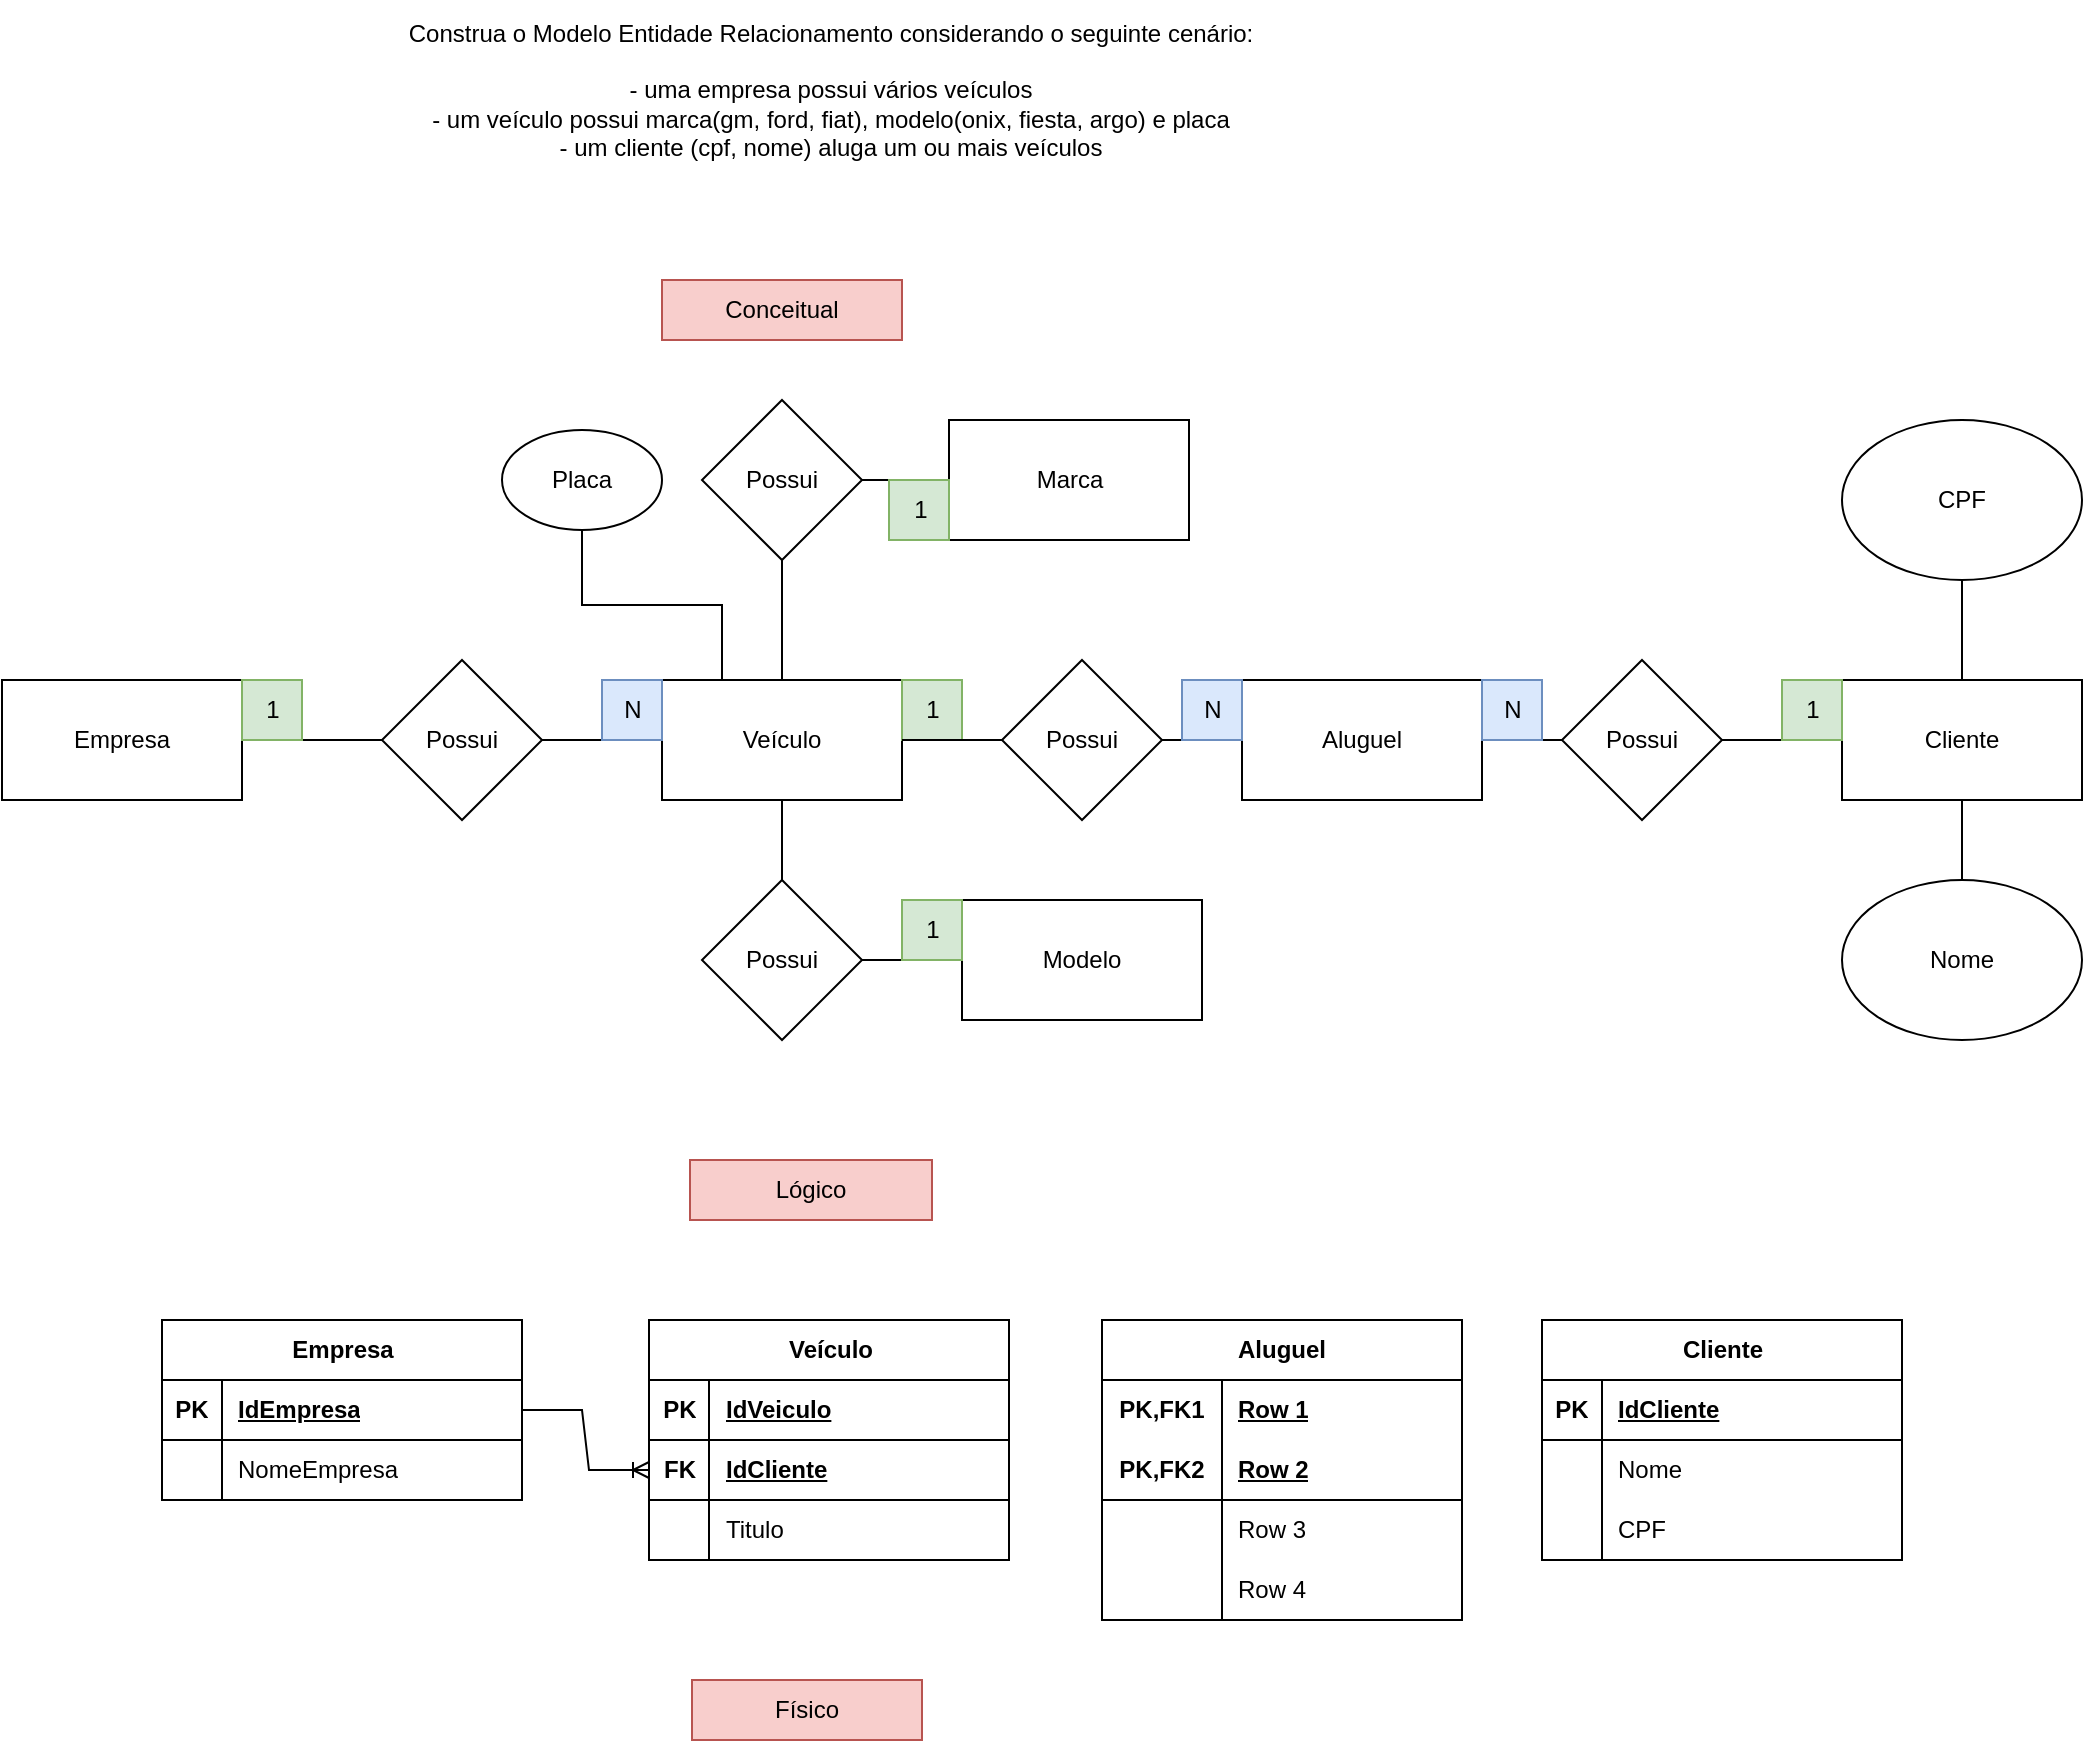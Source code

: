 <mxfile version="21.6.5" type="device">
  <diagram name="Página-1" id="tmtv-emll4KDjgKyyZMs">
    <mxGraphModel dx="874" dy="518" grid="1" gridSize="10" guides="1" tooltips="1" connect="1" arrows="1" fold="1" page="1" pageScale="1" pageWidth="827" pageHeight="1169" math="0" shadow="0">
      <root>
        <mxCell id="0" />
        <mxCell id="1" parent="0" />
        <mxCell id="xZ5MuxqQaGM0l0I-3-LA-1" value="&lt;div&gt;Construa o Modelo Entidade Relacionamento considerando o seguinte cenário:&lt;/div&gt;&lt;div&gt;&lt;br&gt;&lt;/div&gt;&lt;div&gt;- uma empresa possui vários veículos&lt;/div&gt;&lt;div&gt;- um veículo possui marca(gm, ford, fiat), modelo(onix, fiesta, argo) e placa&lt;/div&gt;&lt;div&gt;- um cliente (cpf, nome) aluga um ou mais veículos&lt;/div&gt;" style="text;html=1;align=center;verticalAlign=middle;resizable=0;points=[];autosize=1;strokeColor=none;fillColor=none;" parent="1" vertex="1">
          <mxGeometry x="189" y="40" width="450" height="90" as="geometry" />
        </mxCell>
        <mxCell id="xZ5MuxqQaGM0l0I-3-LA-8" style="edgeStyle=orthogonalEdgeStyle;rounded=0;orthogonalLoop=1;jettySize=auto;html=1;exitX=1;exitY=0.5;exitDx=0;exitDy=0;endArrow=none;endFill=0;" parent="1" source="xZ5MuxqQaGM0l0I-3-LA-2" target="xZ5MuxqQaGM0l0I-3-LA-5" edge="1">
          <mxGeometry relative="1" as="geometry" />
        </mxCell>
        <mxCell id="xZ5MuxqQaGM0l0I-3-LA-2" value="Empresa" style="rounded=0;whiteSpace=wrap;html=1;" parent="1" vertex="1">
          <mxGeometry y="380" width="120" height="60" as="geometry" />
        </mxCell>
        <mxCell id="_fEWxeq18OzBBEJ_oIop-7" style="edgeStyle=orthogonalEdgeStyle;rounded=0;orthogonalLoop=1;jettySize=auto;html=1;exitX=0.5;exitY=0;exitDx=0;exitDy=0;entryX=0.5;entryY=1;entryDx=0;entryDy=0;endArrow=none;endFill=0;" edge="1" parent="1" source="xZ5MuxqQaGM0l0I-3-LA-3" target="_fEWxeq18OzBBEJ_oIop-1">
          <mxGeometry relative="1" as="geometry" />
        </mxCell>
        <mxCell id="_fEWxeq18OzBBEJ_oIop-11" style="edgeStyle=orthogonalEdgeStyle;rounded=0;orthogonalLoop=1;jettySize=auto;html=1;exitX=0.25;exitY=0;exitDx=0;exitDy=0;entryX=0.5;entryY=1;entryDx=0;entryDy=0;endArrow=none;endFill=0;" edge="1" parent="1" source="xZ5MuxqQaGM0l0I-3-LA-3" target="_fEWxeq18OzBBEJ_oIop-9">
          <mxGeometry relative="1" as="geometry" />
        </mxCell>
        <mxCell id="xZ5MuxqQaGM0l0I-3-LA-3" value="Veículo" style="rounded=0;whiteSpace=wrap;html=1;" parent="1" vertex="1">
          <mxGeometry x="330" y="380" width="120" height="60" as="geometry" />
        </mxCell>
        <mxCell id="xZ5MuxqQaGM0l0I-3-LA-24" style="edgeStyle=orthogonalEdgeStyle;rounded=0;orthogonalLoop=1;jettySize=auto;html=1;exitX=0.5;exitY=0;exitDx=0;exitDy=0;entryX=0.5;entryY=1;entryDx=0;entryDy=0;endArrow=none;endFill=0;" parent="1" source="xZ5MuxqQaGM0l0I-3-LA-4" target="xZ5MuxqQaGM0l0I-3-LA-13" edge="1">
          <mxGeometry relative="1" as="geometry" />
        </mxCell>
        <mxCell id="xZ5MuxqQaGM0l0I-3-LA-4" value="Cliente" style="rounded=0;whiteSpace=wrap;html=1;" parent="1" vertex="1">
          <mxGeometry x="920" y="380" width="120" height="60" as="geometry" />
        </mxCell>
        <mxCell id="xZ5MuxqQaGM0l0I-3-LA-9" style="edgeStyle=orthogonalEdgeStyle;rounded=0;orthogonalLoop=1;jettySize=auto;html=1;exitX=1;exitY=0.5;exitDx=0;exitDy=0;endArrow=none;endFill=0;" parent="1" source="xZ5MuxqQaGM0l0I-3-LA-5" target="xZ5MuxqQaGM0l0I-3-LA-3" edge="1">
          <mxGeometry relative="1" as="geometry" />
        </mxCell>
        <mxCell id="xZ5MuxqQaGM0l0I-3-LA-5" value="Possui" style="rhombus;whiteSpace=wrap;html=1;" parent="1" vertex="1">
          <mxGeometry x="190" y="370" width="80" height="80" as="geometry" />
        </mxCell>
        <mxCell id="xZ5MuxqQaGM0l0I-3-LA-11" style="edgeStyle=orthogonalEdgeStyle;rounded=0;orthogonalLoop=1;jettySize=auto;html=1;exitX=1;exitY=0.5;exitDx=0;exitDy=0;entryX=0;entryY=0.5;entryDx=0;entryDy=0;endArrow=none;endFill=0;" parent="1" source="xZ5MuxqQaGM0l0I-3-LA-7" target="xZ5MuxqQaGM0l0I-3-LA-4" edge="1">
          <mxGeometry relative="1" as="geometry" />
        </mxCell>
        <mxCell id="p03s-3jpSz8-OW_C9eY4-5" style="edgeStyle=orthogonalEdgeStyle;rounded=0;orthogonalLoop=1;jettySize=auto;html=1;exitX=0;exitY=0.5;exitDx=0;exitDy=0;entryX=1;entryY=0.5;entryDx=0;entryDy=0;endArrow=none;endFill=0;" parent="1" source="xZ5MuxqQaGM0l0I-3-LA-7" target="p03s-3jpSz8-OW_C9eY4-1" edge="1">
          <mxGeometry relative="1" as="geometry" />
        </mxCell>
        <mxCell id="xZ5MuxqQaGM0l0I-3-LA-7" value="Possui" style="rhombus;whiteSpace=wrap;html=1;" parent="1" vertex="1">
          <mxGeometry x="780" y="370" width="80" height="80" as="geometry" />
        </mxCell>
        <mxCell id="xZ5MuxqQaGM0l0I-3-LA-23" style="edgeStyle=orthogonalEdgeStyle;rounded=0;orthogonalLoop=1;jettySize=auto;html=1;exitX=0.5;exitY=0;exitDx=0;exitDy=0;entryX=0.5;entryY=1;entryDx=0;entryDy=0;endArrow=none;endFill=0;" parent="1" source="xZ5MuxqQaGM0l0I-3-LA-12" target="xZ5MuxqQaGM0l0I-3-LA-4" edge="1">
          <mxGeometry relative="1" as="geometry" />
        </mxCell>
        <mxCell id="xZ5MuxqQaGM0l0I-3-LA-12" value="Nome" style="ellipse;whiteSpace=wrap;html=1;" parent="1" vertex="1">
          <mxGeometry x="920" y="480" width="120" height="80" as="geometry" />
        </mxCell>
        <mxCell id="xZ5MuxqQaGM0l0I-3-LA-13" value="CPF" style="ellipse;whiteSpace=wrap;html=1;" parent="1" vertex="1">
          <mxGeometry x="920" y="250" width="120" height="80" as="geometry" />
        </mxCell>
        <mxCell id="xZ5MuxqQaGM0l0I-3-LA-17" value="1" style="text;html=1;align=center;verticalAlign=middle;resizable=0;points=[];autosize=1;strokeColor=#82b366;fillColor=#d5e8d4;" parent="1" vertex="1">
          <mxGeometry x="120" y="380" width="30" height="30" as="geometry" />
        </mxCell>
        <mxCell id="xZ5MuxqQaGM0l0I-3-LA-18" value="N" style="text;html=1;align=center;verticalAlign=middle;resizable=0;points=[];autosize=1;strokeColor=#6c8ebf;fillColor=#dae8fc;" parent="1" vertex="1">
          <mxGeometry x="300" y="380" width="30" height="30" as="geometry" />
        </mxCell>
        <mxCell id="xZ5MuxqQaGM0l0I-3-LA-19" value="1" style="text;html=1;align=center;verticalAlign=middle;resizable=0;points=[];autosize=1;strokeColor=#82b366;fillColor=#d5e8d4;" parent="1" vertex="1">
          <mxGeometry x="450" y="380" width="30" height="30" as="geometry" />
        </mxCell>
        <mxCell id="xZ5MuxqQaGM0l0I-3-LA-20" value="1" style="text;html=1;align=center;verticalAlign=middle;resizable=0;points=[];autosize=1;strokeColor=#82b366;fillColor=#d5e8d4;" parent="1" vertex="1">
          <mxGeometry x="890" y="380" width="30" height="30" as="geometry" />
        </mxCell>
        <mxCell id="7fJF-dW_kXu9l3IEXWf1-15" value="Empresa" style="shape=table;startSize=30;container=1;collapsible=1;childLayout=tableLayout;fixedRows=1;rowLines=0;fontStyle=1;align=center;resizeLast=1;html=1;" parent="1" vertex="1">
          <mxGeometry x="80" y="700" width="180" height="90" as="geometry" />
        </mxCell>
        <mxCell id="7fJF-dW_kXu9l3IEXWf1-16" value="" style="shape=tableRow;horizontal=0;startSize=0;swimlaneHead=0;swimlaneBody=0;fillColor=none;collapsible=0;dropTarget=0;points=[[0,0.5],[1,0.5]];portConstraint=eastwest;top=0;left=0;right=0;bottom=1;" parent="7fJF-dW_kXu9l3IEXWf1-15" vertex="1">
          <mxGeometry y="30" width="180" height="30" as="geometry" />
        </mxCell>
        <mxCell id="7fJF-dW_kXu9l3IEXWf1-17" value="PK" style="shape=partialRectangle;connectable=0;fillColor=none;top=0;left=0;bottom=0;right=0;fontStyle=1;overflow=hidden;whiteSpace=wrap;html=1;" parent="7fJF-dW_kXu9l3IEXWf1-16" vertex="1">
          <mxGeometry width="30" height="30" as="geometry">
            <mxRectangle width="30" height="30" as="alternateBounds" />
          </mxGeometry>
        </mxCell>
        <mxCell id="7fJF-dW_kXu9l3IEXWf1-18" value="IdEmpresa" style="shape=partialRectangle;connectable=0;fillColor=none;top=0;left=0;bottom=0;right=0;align=left;spacingLeft=6;fontStyle=5;overflow=hidden;whiteSpace=wrap;html=1;" parent="7fJF-dW_kXu9l3IEXWf1-16" vertex="1">
          <mxGeometry x="30" width="150" height="30" as="geometry">
            <mxRectangle width="150" height="30" as="alternateBounds" />
          </mxGeometry>
        </mxCell>
        <mxCell id="7fJF-dW_kXu9l3IEXWf1-19" value="" style="shape=tableRow;horizontal=0;startSize=0;swimlaneHead=0;swimlaneBody=0;fillColor=none;collapsible=0;dropTarget=0;points=[[0,0.5],[1,0.5]];portConstraint=eastwest;top=0;left=0;right=0;bottom=0;" parent="7fJF-dW_kXu9l3IEXWf1-15" vertex="1">
          <mxGeometry y="60" width="180" height="30" as="geometry" />
        </mxCell>
        <mxCell id="7fJF-dW_kXu9l3IEXWf1-20" value="" style="shape=partialRectangle;connectable=0;fillColor=none;top=0;left=0;bottom=0;right=0;editable=1;overflow=hidden;whiteSpace=wrap;html=1;" parent="7fJF-dW_kXu9l3IEXWf1-19" vertex="1">
          <mxGeometry width="30" height="30" as="geometry">
            <mxRectangle width="30" height="30" as="alternateBounds" />
          </mxGeometry>
        </mxCell>
        <mxCell id="7fJF-dW_kXu9l3IEXWf1-21" value="NomeEmpresa" style="shape=partialRectangle;connectable=0;fillColor=none;top=0;left=0;bottom=0;right=0;align=left;spacingLeft=6;overflow=hidden;whiteSpace=wrap;html=1;" parent="7fJF-dW_kXu9l3IEXWf1-19" vertex="1">
          <mxGeometry x="30" width="150" height="30" as="geometry">
            <mxRectangle width="150" height="30" as="alternateBounds" />
          </mxGeometry>
        </mxCell>
        <mxCell id="7fJF-dW_kXu9l3IEXWf1-22" value="Veículo" style="shape=table;startSize=30;container=1;collapsible=1;childLayout=tableLayout;fixedRows=1;rowLines=0;fontStyle=1;align=center;resizeLast=1;html=1;" parent="1" vertex="1">
          <mxGeometry x="323.5" y="700" width="180" height="120" as="geometry" />
        </mxCell>
        <mxCell id="7fJF-dW_kXu9l3IEXWf1-23" value="" style="shape=tableRow;horizontal=0;startSize=0;swimlaneHead=0;swimlaneBody=0;fillColor=none;collapsible=0;dropTarget=0;points=[[0,0.5],[1,0.5]];portConstraint=eastwest;top=0;left=0;right=0;bottom=1;" parent="7fJF-dW_kXu9l3IEXWf1-22" vertex="1">
          <mxGeometry y="30" width="180" height="30" as="geometry" />
        </mxCell>
        <mxCell id="7fJF-dW_kXu9l3IEXWf1-24" value="PK" style="shape=partialRectangle;connectable=0;fillColor=none;top=0;left=0;bottom=0;right=0;fontStyle=1;overflow=hidden;whiteSpace=wrap;html=1;" parent="7fJF-dW_kXu9l3IEXWf1-23" vertex="1">
          <mxGeometry width="30" height="30" as="geometry">
            <mxRectangle width="30" height="30" as="alternateBounds" />
          </mxGeometry>
        </mxCell>
        <mxCell id="7fJF-dW_kXu9l3IEXWf1-25" value="IdVeiculo" style="shape=partialRectangle;connectable=0;fillColor=none;top=0;left=0;bottom=0;right=0;align=left;spacingLeft=6;fontStyle=5;overflow=hidden;whiteSpace=wrap;html=1;" parent="7fJF-dW_kXu9l3IEXWf1-23" vertex="1">
          <mxGeometry x="30" width="150" height="30" as="geometry">
            <mxRectangle width="150" height="30" as="alternateBounds" />
          </mxGeometry>
        </mxCell>
        <mxCell id="7fJF-dW_kXu9l3IEXWf1-26" style="shape=tableRow;horizontal=0;startSize=0;swimlaneHead=0;swimlaneBody=0;fillColor=none;collapsible=0;dropTarget=0;points=[[0,0.5],[1,0.5]];portConstraint=eastwest;top=0;left=0;right=0;bottom=1;" parent="7fJF-dW_kXu9l3IEXWf1-22" vertex="1">
          <mxGeometry y="60" width="180" height="30" as="geometry" />
        </mxCell>
        <mxCell id="7fJF-dW_kXu9l3IEXWf1-27" value="FK" style="shape=partialRectangle;connectable=0;fillColor=none;top=0;left=0;bottom=0;right=0;fontStyle=1;overflow=hidden;whiteSpace=wrap;html=1;" parent="7fJF-dW_kXu9l3IEXWf1-26" vertex="1">
          <mxGeometry width="30" height="30" as="geometry">
            <mxRectangle width="30" height="30" as="alternateBounds" />
          </mxGeometry>
        </mxCell>
        <mxCell id="7fJF-dW_kXu9l3IEXWf1-28" value="IdCliente" style="shape=partialRectangle;connectable=0;fillColor=none;top=0;left=0;bottom=0;right=0;align=left;spacingLeft=6;fontStyle=5;overflow=hidden;whiteSpace=wrap;html=1;" parent="7fJF-dW_kXu9l3IEXWf1-26" vertex="1">
          <mxGeometry x="30" width="150" height="30" as="geometry">
            <mxRectangle width="150" height="30" as="alternateBounds" />
          </mxGeometry>
        </mxCell>
        <mxCell id="7fJF-dW_kXu9l3IEXWf1-29" value="" style="shape=tableRow;horizontal=0;startSize=0;swimlaneHead=0;swimlaneBody=0;fillColor=none;collapsible=0;dropTarget=0;points=[[0,0.5],[1,0.5]];portConstraint=eastwest;top=0;left=0;right=0;bottom=0;" parent="7fJF-dW_kXu9l3IEXWf1-22" vertex="1">
          <mxGeometry y="90" width="180" height="30" as="geometry" />
        </mxCell>
        <mxCell id="7fJF-dW_kXu9l3IEXWf1-30" value="" style="shape=partialRectangle;connectable=0;fillColor=none;top=0;left=0;bottom=0;right=0;editable=1;overflow=hidden;whiteSpace=wrap;html=1;" parent="7fJF-dW_kXu9l3IEXWf1-29" vertex="1">
          <mxGeometry width="30" height="30" as="geometry">
            <mxRectangle width="30" height="30" as="alternateBounds" />
          </mxGeometry>
        </mxCell>
        <mxCell id="7fJF-dW_kXu9l3IEXWf1-31" value="Titulo" style="shape=partialRectangle;connectable=0;fillColor=none;top=0;left=0;bottom=0;right=0;align=left;spacingLeft=6;overflow=hidden;whiteSpace=wrap;html=1;" parent="7fJF-dW_kXu9l3IEXWf1-29" vertex="1">
          <mxGeometry x="30" width="150" height="30" as="geometry">
            <mxRectangle width="150" height="30" as="alternateBounds" />
          </mxGeometry>
        </mxCell>
        <mxCell id="7fJF-dW_kXu9l3IEXWf1-32" value="" style="edgeStyle=entityRelationEdgeStyle;fontSize=12;html=1;endArrow=ERoneToMany;rounded=0;entryX=0;entryY=0.5;entryDx=0;entryDy=0;exitX=1;exitY=0.5;exitDx=0;exitDy=0;" parent="1" source="7fJF-dW_kXu9l3IEXWf1-16" target="7fJF-dW_kXu9l3IEXWf1-26" edge="1">
          <mxGeometry width="100" height="100" relative="1" as="geometry">
            <mxPoint x="160" y="830" as="sourcePoint" />
            <mxPoint x="260" y="730" as="targetPoint" />
          </mxGeometry>
        </mxCell>
        <mxCell id="7fJF-dW_kXu9l3IEXWf1-33" value="Lógico" style="rounded=0;whiteSpace=wrap;html=1;fillColor=#f8cecc;strokeColor=#b85450;" parent="1" vertex="1">
          <mxGeometry x="344" y="620" width="121" height="30" as="geometry" />
        </mxCell>
        <mxCell id="7fJF-dW_kXu9l3IEXWf1-34" value="Físico" style="rounded=0;whiteSpace=wrap;html=1;fillColor=#f8cecc;strokeColor=#b85450;" parent="1" vertex="1">
          <mxGeometry x="345" y="880" width="115" height="30" as="geometry" />
        </mxCell>
        <mxCell id="7fJF-dW_kXu9l3IEXWf1-61" value="Cliente" style="shape=table;startSize=30;container=1;collapsible=1;childLayout=tableLayout;fixedRows=1;rowLines=0;fontStyle=1;align=center;resizeLast=1;html=1;" parent="1" vertex="1">
          <mxGeometry x="770" y="700" width="180" height="120" as="geometry" />
        </mxCell>
        <mxCell id="7fJF-dW_kXu9l3IEXWf1-62" value="" style="shape=tableRow;horizontal=0;startSize=0;swimlaneHead=0;swimlaneBody=0;fillColor=none;collapsible=0;dropTarget=0;points=[[0,0.5],[1,0.5]];portConstraint=eastwest;top=0;left=0;right=0;bottom=1;" parent="7fJF-dW_kXu9l3IEXWf1-61" vertex="1">
          <mxGeometry y="30" width="180" height="30" as="geometry" />
        </mxCell>
        <mxCell id="7fJF-dW_kXu9l3IEXWf1-63" value="PK" style="shape=partialRectangle;connectable=0;fillColor=none;top=0;left=0;bottom=0;right=0;fontStyle=1;overflow=hidden;whiteSpace=wrap;html=1;" parent="7fJF-dW_kXu9l3IEXWf1-62" vertex="1">
          <mxGeometry width="30" height="30" as="geometry">
            <mxRectangle width="30" height="30" as="alternateBounds" />
          </mxGeometry>
        </mxCell>
        <mxCell id="7fJF-dW_kXu9l3IEXWf1-64" value="IdCliente" style="shape=partialRectangle;connectable=0;fillColor=none;top=0;left=0;bottom=0;right=0;align=left;spacingLeft=6;fontStyle=5;overflow=hidden;whiteSpace=wrap;html=1;" parent="7fJF-dW_kXu9l3IEXWf1-62" vertex="1">
          <mxGeometry x="30" width="150" height="30" as="geometry">
            <mxRectangle width="150" height="30" as="alternateBounds" />
          </mxGeometry>
        </mxCell>
        <mxCell id="7fJF-dW_kXu9l3IEXWf1-68" value="" style="shape=tableRow;horizontal=0;startSize=0;swimlaneHead=0;swimlaneBody=0;fillColor=none;collapsible=0;dropTarget=0;points=[[0,0.5],[1,0.5]];portConstraint=eastwest;top=0;left=0;right=0;bottom=0;" parent="7fJF-dW_kXu9l3IEXWf1-61" vertex="1">
          <mxGeometry y="60" width="180" height="30" as="geometry" />
        </mxCell>
        <mxCell id="7fJF-dW_kXu9l3IEXWf1-69" value="" style="shape=partialRectangle;connectable=0;fillColor=none;top=0;left=0;bottom=0;right=0;editable=1;overflow=hidden;whiteSpace=wrap;html=1;" parent="7fJF-dW_kXu9l3IEXWf1-68" vertex="1">
          <mxGeometry width="30" height="30" as="geometry">
            <mxRectangle width="30" height="30" as="alternateBounds" />
          </mxGeometry>
        </mxCell>
        <mxCell id="7fJF-dW_kXu9l3IEXWf1-70" value="Nome" style="shape=partialRectangle;connectable=0;fillColor=none;top=0;left=0;bottom=0;right=0;align=left;spacingLeft=6;overflow=hidden;whiteSpace=wrap;html=1;" parent="7fJF-dW_kXu9l3IEXWf1-68" vertex="1">
          <mxGeometry x="30" width="150" height="30" as="geometry">
            <mxRectangle width="150" height="30" as="alternateBounds" />
          </mxGeometry>
        </mxCell>
        <mxCell id="7fJF-dW_kXu9l3IEXWf1-71" style="shape=tableRow;horizontal=0;startSize=0;swimlaneHead=0;swimlaneBody=0;fillColor=none;collapsible=0;dropTarget=0;points=[[0,0.5],[1,0.5]];portConstraint=eastwest;top=0;left=0;right=0;bottom=0;" parent="7fJF-dW_kXu9l3IEXWf1-61" vertex="1">
          <mxGeometry y="90" width="180" height="30" as="geometry" />
        </mxCell>
        <mxCell id="7fJF-dW_kXu9l3IEXWf1-72" style="shape=partialRectangle;connectable=0;fillColor=none;top=0;left=0;bottom=0;right=0;editable=1;overflow=hidden;whiteSpace=wrap;html=1;" parent="7fJF-dW_kXu9l3IEXWf1-71" vertex="1">
          <mxGeometry width="30" height="30" as="geometry">
            <mxRectangle width="30" height="30" as="alternateBounds" />
          </mxGeometry>
        </mxCell>
        <mxCell id="7fJF-dW_kXu9l3IEXWf1-73" value="CPF" style="shape=partialRectangle;connectable=0;fillColor=none;top=0;left=0;bottom=0;right=0;align=left;spacingLeft=6;overflow=hidden;whiteSpace=wrap;html=1;" parent="7fJF-dW_kXu9l3IEXWf1-71" vertex="1">
          <mxGeometry x="30" width="150" height="30" as="geometry">
            <mxRectangle width="150" height="30" as="alternateBounds" />
          </mxGeometry>
        </mxCell>
        <mxCell id="p03s-3jpSz8-OW_C9eY4-4" style="edgeStyle=orthogonalEdgeStyle;rounded=0;orthogonalLoop=1;jettySize=auto;html=1;exitX=0;exitY=0.5;exitDx=0;exitDy=0;entryX=1;entryY=0.5;entryDx=0;entryDy=0;endArrow=none;endFill=0;" parent="1" source="p03s-3jpSz8-OW_C9eY4-1" target="p03s-3jpSz8-OW_C9eY4-2" edge="1">
          <mxGeometry relative="1" as="geometry" />
        </mxCell>
        <mxCell id="p03s-3jpSz8-OW_C9eY4-1" value="Aluguel" style="rounded=0;whiteSpace=wrap;html=1;" parent="1" vertex="1">
          <mxGeometry x="620" y="380" width="120" height="60" as="geometry" />
        </mxCell>
        <mxCell id="p03s-3jpSz8-OW_C9eY4-3" style="edgeStyle=orthogonalEdgeStyle;rounded=0;orthogonalLoop=1;jettySize=auto;html=1;exitX=0;exitY=0.5;exitDx=0;exitDy=0;entryX=1;entryY=0.5;entryDx=0;entryDy=0;endArrow=none;endFill=0;" parent="1" source="p03s-3jpSz8-OW_C9eY4-2" target="xZ5MuxqQaGM0l0I-3-LA-3" edge="1">
          <mxGeometry relative="1" as="geometry" />
        </mxCell>
        <mxCell id="p03s-3jpSz8-OW_C9eY4-2" value="Possui" style="rhombus;whiteSpace=wrap;html=1;" parent="1" vertex="1">
          <mxGeometry x="500" y="370" width="80" height="80" as="geometry" />
        </mxCell>
        <mxCell id="p03s-3jpSz8-OW_C9eY4-6" value="N" style="text;html=1;align=center;verticalAlign=middle;resizable=0;points=[];autosize=1;strokeColor=#6c8ebf;fillColor=#dae8fc;" parent="1" vertex="1">
          <mxGeometry x="740" y="380" width="30" height="30" as="geometry" />
        </mxCell>
        <mxCell id="_fEWxeq18OzBBEJ_oIop-8" style="edgeStyle=orthogonalEdgeStyle;rounded=0;orthogonalLoop=1;jettySize=auto;html=1;exitX=1;exitY=0.5;exitDx=0;exitDy=0;entryX=0;entryY=0.5;entryDx=0;entryDy=0;endArrow=none;endFill=0;" edge="1" parent="1" source="_fEWxeq18OzBBEJ_oIop-1" target="_fEWxeq18OzBBEJ_oIop-3">
          <mxGeometry relative="1" as="geometry" />
        </mxCell>
        <mxCell id="_fEWxeq18OzBBEJ_oIop-1" value="Possui" style="rhombus;whiteSpace=wrap;html=1;" vertex="1" parent="1">
          <mxGeometry x="350" y="240" width="80" height="80" as="geometry" />
        </mxCell>
        <mxCell id="_fEWxeq18OzBBEJ_oIop-5" style="edgeStyle=orthogonalEdgeStyle;rounded=0;orthogonalLoop=1;jettySize=auto;html=1;exitX=1;exitY=0.5;exitDx=0;exitDy=0;entryX=0;entryY=0.5;entryDx=0;entryDy=0;endArrow=none;endFill=0;" edge="1" parent="1" source="_fEWxeq18OzBBEJ_oIop-2" target="_fEWxeq18OzBBEJ_oIop-4">
          <mxGeometry relative="1" as="geometry" />
        </mxCell>
        <mxCell id="_fEWxeq18OzBBEJ_oIop-6" style="edgeStyle=orthogonalEdgeStyle;rounded=0;orthogonalLoop=1;jettySize=auto;html=1;exitX=0.5;exitY=0;exitDx=0;exitDy=0;entryX=0.5;entryY=1;entryDx=0;entryDy=0;endArrow=none;endFill=0;" edge="1" parent="1" source="_fEWxeq18OzBBEJ_oIop-2" target="xZ5MuxqQaGM0l0I-3-LA-3">
          <mxGeometry relative="1" as="geometry" />
        </mxCell>
        <mxCell id="_fEWxeq18OzBBEJ_oIop-2" value="Possui" style="rhombus;whiteSpace=wrap;html=1;" vertex="1" parent="1">
          <mxGeometry x="350" y="480" width="80" height="80" as="geometry" />
        </mxCell>
        <mxCell id="_fEWxeq18OzBBEJ_oIop-3" value="Marca" style="rounded=0;whiteSpace=wrap;html=1;" vertex="1" parent="1">
          <mxGeometry x="473.5" y="250" width="120" height="60" as="geometry" />
        </mxCell>
        <mxCell id="_fEWxeq18OzBBEJ_oIop-4" value="Modelo" style="rounded=0;whiteSpace=wrap;html=1;" vertex="1" parent="1">
          <mxGeometry x="480" y="490" width="120" height="60" as="geometry" />
        </mxCell>
        <mxCell id="_fEWxeq18OzBBEJ_oIop-9" value="Placa" style="ellipse;whiteSpace=wrap;html=1;" vertex="1" parent="1">
          <mxGeometry x="250" y="255" width="80" height="50" as="geometry" />
        </mxCell>
        <mxCell id="_fEWxeq18OzBBEJ_oIop-12" value="1" style="text;html=1;align=center;verticalAlign=middle;resizable=0;points=[];autosize=1;strokeColor=#82b366;fillColor=#d5e8d4;" vertex="1" parent="1">
          <mxGeometry x="450" y="490" width="30" height="30" as="geometry" />
        </mxCell>
        <mxCell id="_fEWxeq18OzBBEJ_oIop-13" value="1" style="text;html=1;align=center;verticalAlign=middle;resizable=0;points=[];autosize=1;strokeColor=#82b366;fillColor=#d5e8d4;" vertex="1" parent="1">
          <mxGeometry x="443.5" y="280" width="30" height="30" as="geometry" />
        </mxCell>
        <mxCell id="_fEWxeq18OzBBEJ_oIop-14" value="N" style="text;html=1;align=center;verticalAlign=middle;resizable=0;points=[];autosize=1;strokeColor=#6c8ebf;fillColor=#dae8fc;" vertex="1" parent="1">
          <mxGeometry x="590" y="380" width="30" height="30" as="geometry" />
        </mxCell>
        <mxCell id="_fEWxeq18OzBBEJ_oIop-15" value="Conceitual" style="whiteSpace=wrap;html=1;fillColor=#f8cecc;strokeColor=#b85450;" vertex="1" parent="1">
          <mxGeometry x="330" y="180" width="120" height="30" as="geometry" />
        </mxCell>
        <mxCell id="_fEWxeq18OzBBEJ_oIop-16" value="Aluguel" style="shape=table;startSize=30;container=1;collapsible=1;childLayout=tableLayout;fixedRows=1;rowLines=0;fontStyle=1;align=center;resizeLast=1;html=1;whiteSpace=wrap;" vertex="1" parent="1">
          <mxGeometry x="550" y="700" width="180" height="150" as="geometry" />
        </mxCell>
        <mxCell id="_fEWxeq18OzBBEJ_oIop-17" value="" style="shape=tableRow;horizontal=0;startSize=0;swimlaneHead=0;swimlaneBody=0;fillColor=none;collapsible=0;dropTarget=0;points=[[0,0.5],[1,0.5]];portConstraint=eastwest;top=0;left=0;right=0;bottom=0;html=1;" vertex="1" parent="_fEWxeq18OzBBEJ_oIop-16">
          <mxGeometry y="30" width="180" height="30" as="geometry" />
        </mxCell>
        <mxCell id="_fEWxeq18OzBBEJ_oIop-18" value="PK,FK1" style="shape=partialRectangle;connectable=0;fillColor=none;top=0;left=0;bottom=0;right=0;fontStyle=1;overflow=hidden;html=1;whiteSpace=wrap;" vertex="1" parent="_fEWxeq18OzBBEJ_oIop-17">
          <mxGeometry width="60" height="30" as="geometry">
            <mxRectangle width="60" height="30" as="alternateBounds" />
          </mxGeometry>
        </mxCell>
        <mxCell id="_fEWxeq18OzBBEJ_oIop-19" value="Row 1" style="shape=partialRectangle;connectable=0;fillColor=none;top=0;left=0;bottom=0;right=0;align=left;spacingLeft=6;fontStyle=5;overflow=hidden;html=1;whiteSpace=wrap;" vertex="1" parent="_fEWxeq18OzBBEJ_oIop-17">
          <mxGeometry x="60" width="120" height="30" as="geometry">
            <mxRectangle width="120" height="30" as="alternateBounds" />
          </mxGeometry>
        </mxCell>
        <mxCell id="_fEWxeq18OzBBEJ_oIop-20" value="" style="shape=tableRow;horizontal=0;startSize=0;swimlaneHead=0;swimlaneBody=0;fillColor=none;collapsible=0;dropTarget=0;points=[[0,0.5],[1,0.5]];portConstraint=eastwest;top=0;left=0;right=0;bottom=1;html=1;" vertex="1" parent="_fEWxeq18OzBBEJ_oIop-16">
          <mxGeometry y="60" width="180" height="30" as="geometry" />
        </mxCell>
        <mxCell id="_fEWxeq18OzBBEJ_oIop-21" value="PK,FK2" style="shape=partialRectangle;connectable=0;fillColor=none;top=0;left=0;bottom=0;right=0;fontStyle=1;overflow=hidden;html=1;whiteSpace=wrap;" vertex="1" parent="_fEWxeq18OzBBEJ_oIop-20">
          <mxGeometry width="60" height="30" as="geometry">
            <mxRectangle width="60" height="30" as="alternateBounds" />
          </mxGeometry>
        </mxCell>
        <mxCell id="_fEWxeq18OzBBEJ_oIop-22" value="Row 2" style="shape=partialRectangle;connectable=0;fillColor=none;top=0;left=0;bottom=0;right=0;align=left;spacingLeft=6;fontStyle=5;overflow=hidden;html=1;whiteSpace=wrap;" vertex="1" parent="_fEWxeq18OzBBEJ_oIop-20">
          <mxGeometry x="60" width="120" height="30" as="geometry">
            <mxRectangle width="120" height="30" as="alternateBounds" />
          </mxGeometry>
        </mxCell>
        <mxCell id="_fEWxeq18OzBBEJ_oIop-23" value="" style="shape=tableRow;horizontal=0;startSize=0;swimlaneHead=0;swimlaneBody=0;fillColor=none;collapsible=0;dropTarget=0;points=[[0,0.5],[1,0.5]];portConstraint=eastwest;top=0;left=0;right=0;bottom=0;html=1;" vertex="1" parent="_fEWxeq18OzBBEJ_oIop-16">
          <mxGeometry y="90" width="180" height="30" as="geometry" />
        </mxCell>
        <mxCell id="_fEWxeq18OzBBEJ_oIop-24" value="" style="shape=partialRectangle;connectable=0;fillColor=none;top=0;left=0;bottom=0;right=0;editable=1;overflow=hidden;html=1;whiteSpace=wrap;" vertex="1" parent="_fEWxeq18OzBBEJ_oIop-23">
          <mxGeometry width="60" height="30" as="geometry">
            <mxRectangle width="60" height="30" as="alternateBounds" />
          </mxGeometry>
        </mxCell>
        <mxCell id="_fEWxeq18OzBBEJ_oIop-25" value="Row 3" style="shape=partialRectangle;connectable=0;fillColor=none;top=0;left=0;bottom=0;right=0;align=left;spacingLeft=6;overflow=hidden;html=1;whiteSpace=wrap;" vertex="1" parent="_fEWxeq18OzBBEJ_oIop-23">
          <mxGeometry x="60" width="120" height="30" as="geometry">
            <mxRectangle width="120" height="30" as="alternateBounds" />
          </mxGeometry>
        </mxCell>
        <mxCell id="_fEWxeq18OzBBEJ_oIop-26" value="" style="shape=tableRow;horizontal=0;startSize=0;swimlaneHead=0;swimlaneBody=0;fillColor=none;collapsible=0;dropTarget=0;points=[[0,0.5],[1,0.5]];portConstraint=eastwest;top=0;left=0;right=0;bottom=0;html=1;" vertex="1" parent="_fEWxeq18OzBBEJ_oIop-16">
          <mxGeometry y="120" width="180" height="30" as="geometry" />
        </mxCell>
        <mxCell id="_fEWxeq18OzBBEJ_oIop-27" value="" style="shape=partialRectangle;connectable=0;fillColor=none;top=0;left=0;bottom=0;right=0;editable=1;overflow=hidden;html=1;whiteSpace=wrap;" vertex="1" parent="_fEWxeq18OzBBEJ_oIop-26">
          <mxGeometry width="60" height="30" as="geometry">
            <mxRectangle width="60" height="30" as="alternateBounds" />
          </mxGeometry>
        </mxCell>
        <mxCell id="_fEWxeq18OzBBEJ_oIop-28" value="Row 4" style="shape=partialRectangle;connectable=0;fillColor=none;top=0;left=0;bottom=0;right=0;align=left;spacingLeft=6;overflow=hidden;html=1;whiteSpace=wrap;" vertex="1" parent="_fEWxeq18OzBBEJ_oIop-26">
          <mxGeometry x="60" width="120" height="30" as="geometry">
            <mxRectangle width="120" height="30" as="alternateBounds" />
          </mxGeometry>
        </mxCell>
      </root>
    </mxGraphModel>
  </diagram>
</mxfile>
